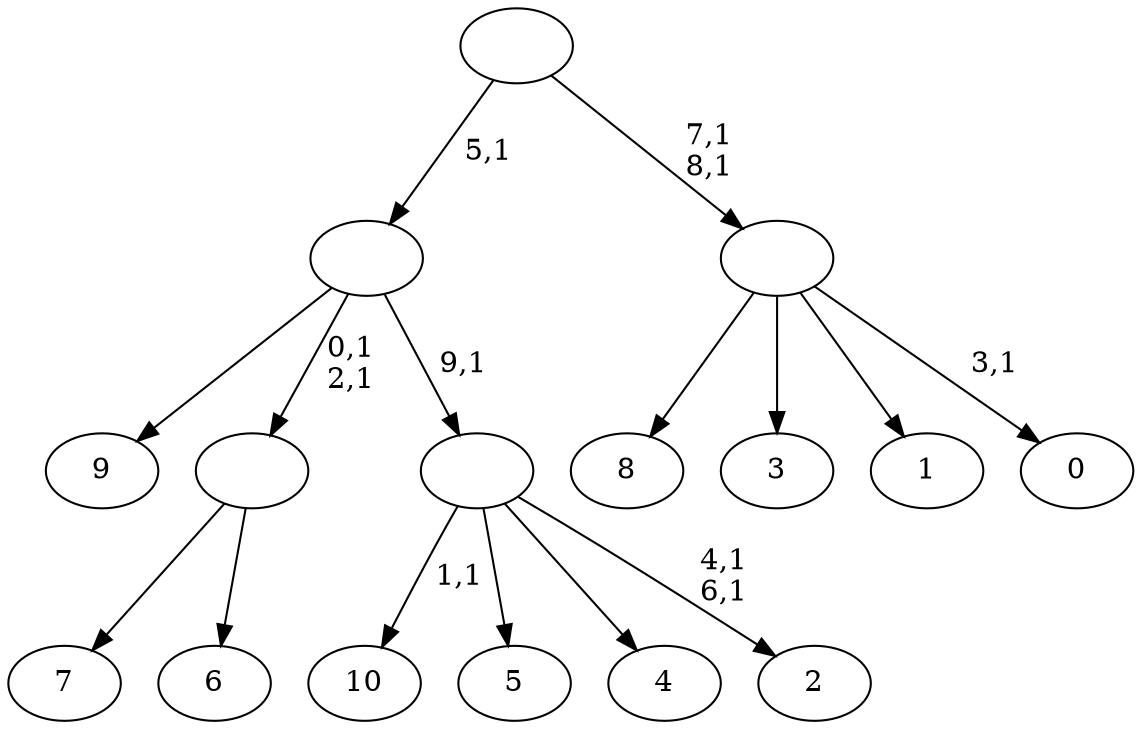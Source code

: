 digraph T {
	21 [label="10"]
	19 [label="9"]
	18 [label="8"]
	17 [label="7"]
	16 [label="6"]
	15 [label=""]
	13 [label="5"]
	12 [label="4"]
	11 [label="3"]
	10 [label="2"]
	7 [label=""]
	6 [label=""]
	5 [label="1"]
	4 [label="0"]
	2 [label=""]
	0 [label=""]
	15 -> 17 [label=""]
	15 -> 16 [label=""]
	7 -> 10 [label="4,1\n6,1"]
	7 -> 21 [label="1,1"]
	7 -> 13 [label=""]
	7 -> 12 [label=""]
	6 -> 15 [label="0,1\n2,1"]
	6 -> 19 [label=""]
	6 -> 7 [label="9,1"]
	2 -> 4 [label="3,1"]
	2 -> 18 [label=""]
	2 -> 11 [label=""]
	2 -> 5 [label=""]
	0 -> 2 [label="7,1\n8,1"]
	0 -> 6 [label="5,1"]
}
